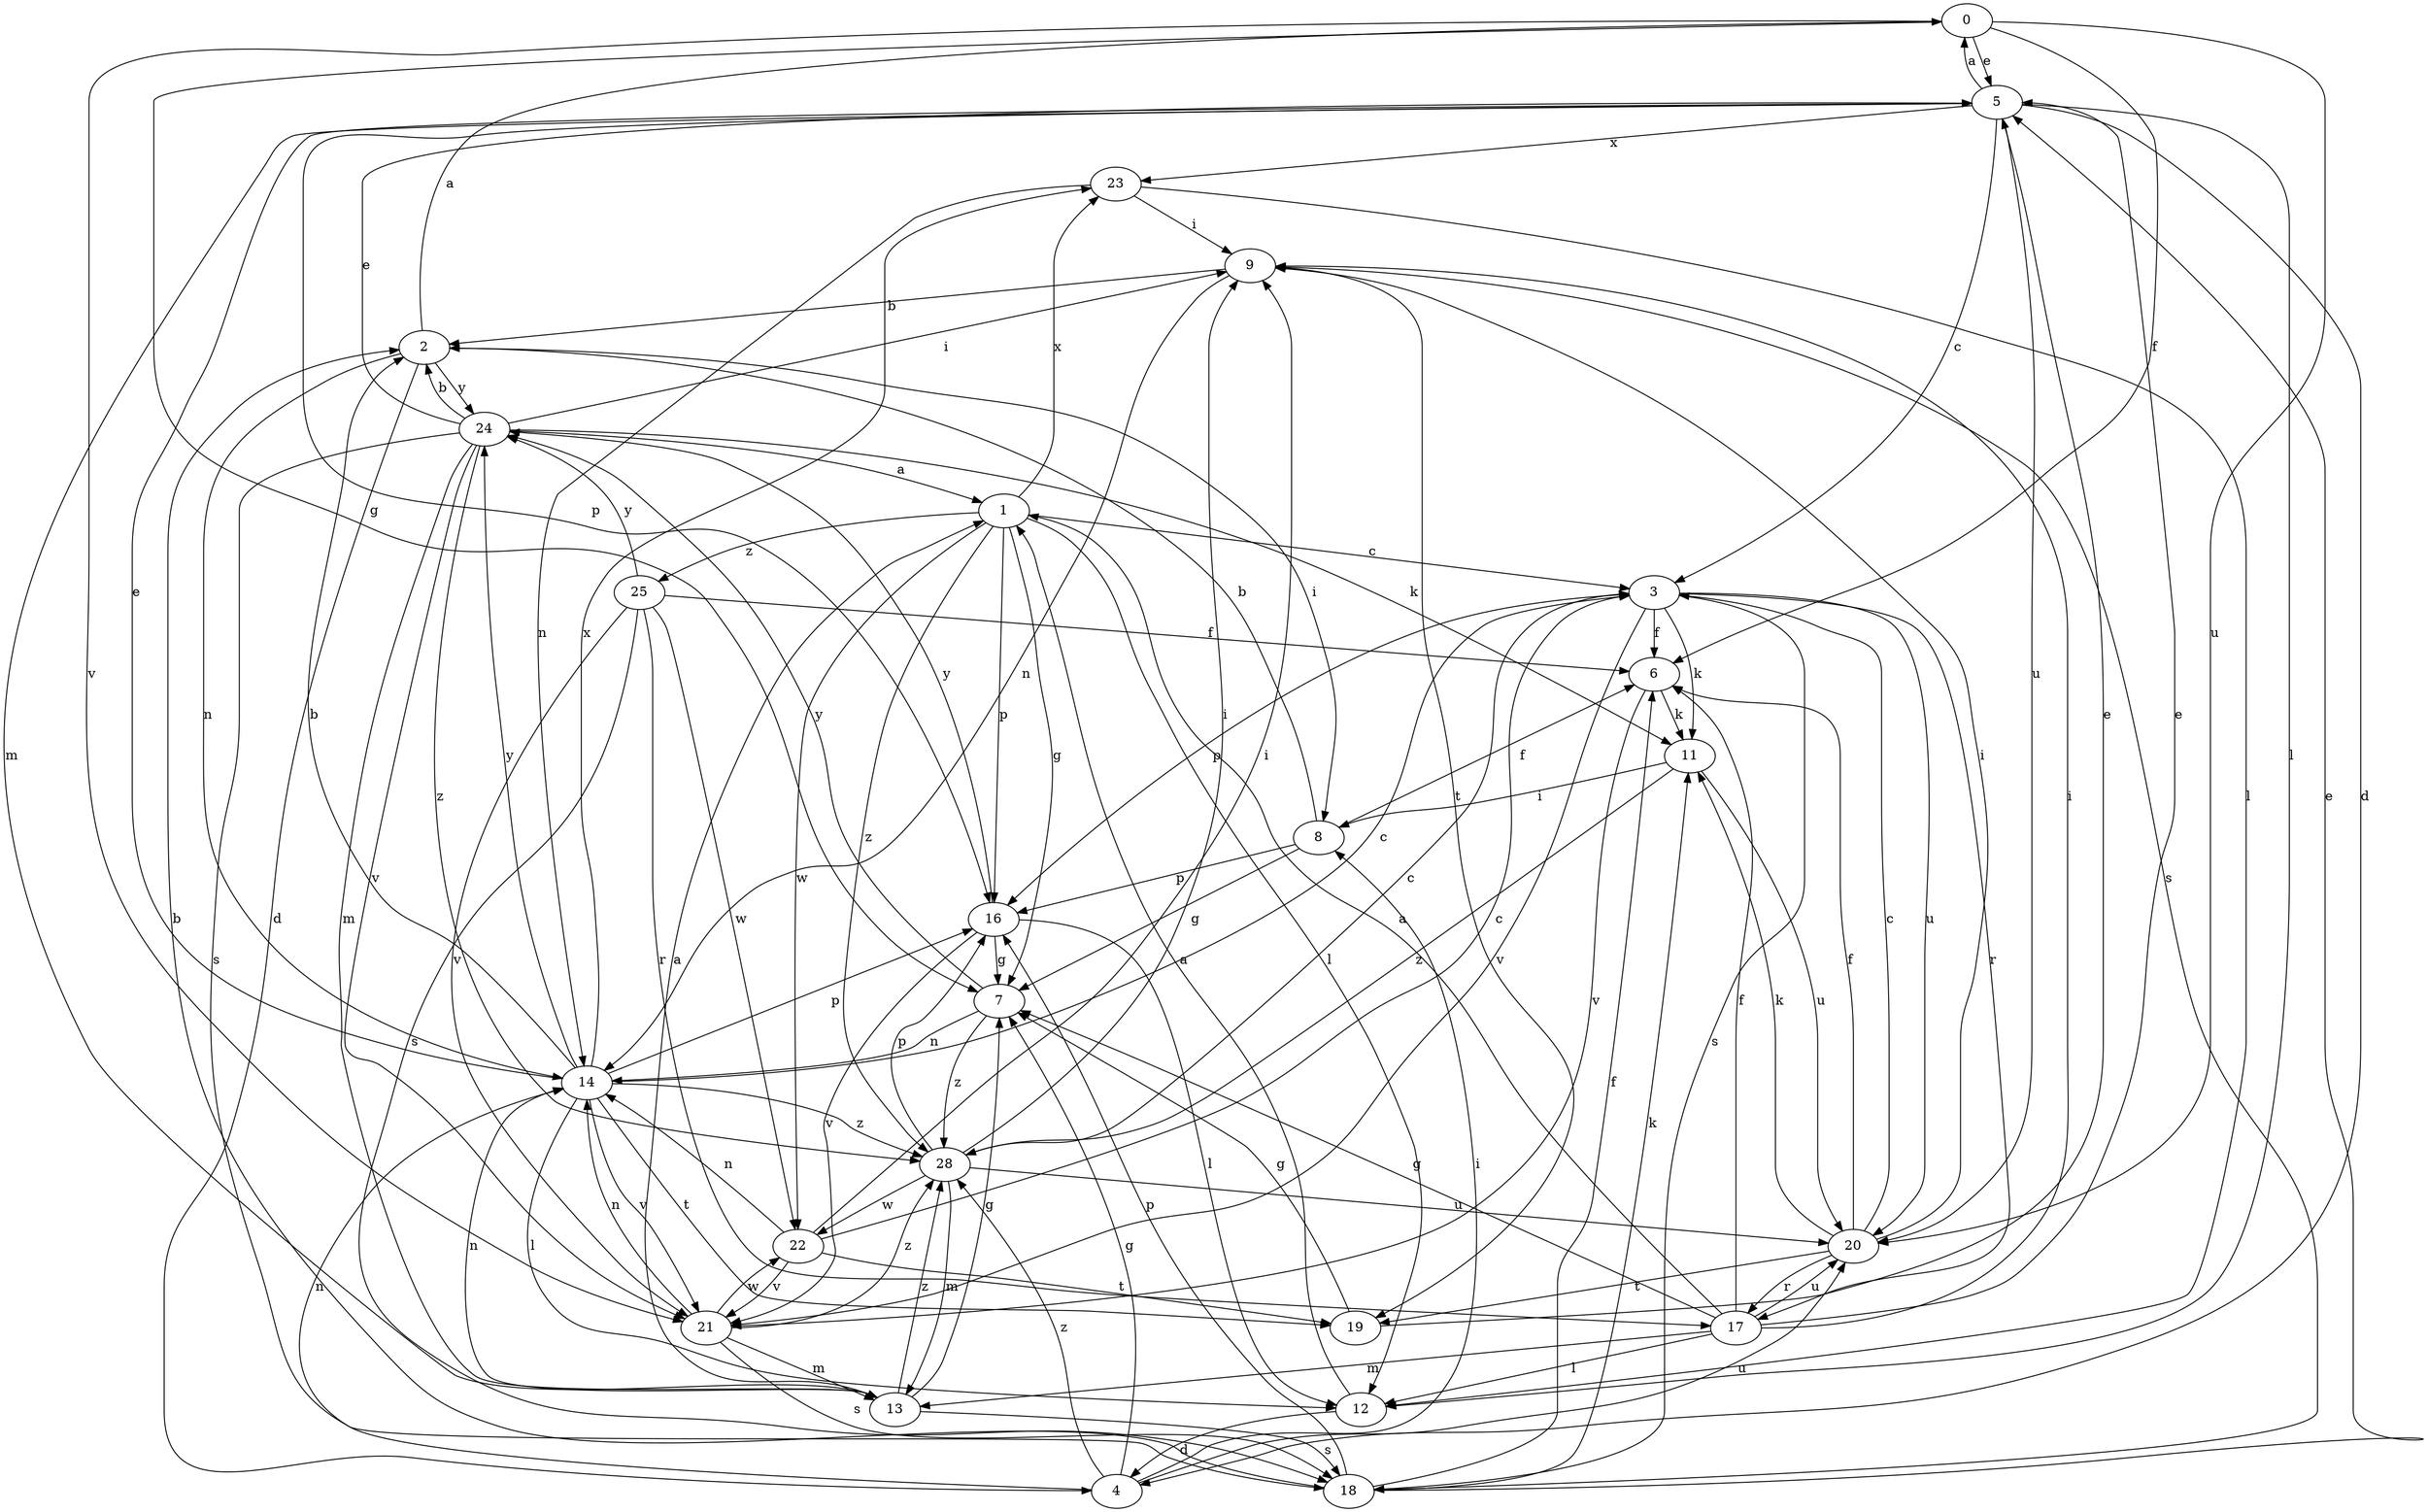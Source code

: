 strict digraph  {
0;
1;
2;
3;
4;
5;
6;
7;
8;
9;
11;
12;
13;
14;
16;
17;
18;
19;
20;
21;
22;
23;
24;
25;
28;
0 -> 5  [label=e];
0 -> 6  [label=f];
0 -> 7  [label=g];
0 -> 20  [label=u];
0 -> 21  [label=v];
1 -> 3  [label=c];
1 -> 7  [label=g];
1 -> 12  [label=l];
1 -> 16  [label=p];
1 -> 22  [label=w];
1 -> 23  [label=x];
1 -> 25  [label=z];
1 -> 28  [label=z];
2 -> 0  [label=a];
2 -> 4  [label=d];
2 -> 8  [label=i];
2 -> 14  [label=n];
2 -> 24  [label=y];
3 -> 6  [label=f];
3 -> 11  [label=k];
3 -> 16  [label=p];
3 -> 17  [label=r];
3 -> 18  [label=s];
3 -> 20  [label=u];
3 -> 21  [label=v];
4 -> 7  [label=g];
4 -> 8  [label=i];
4 -> 14  [label=n];
4 -> 20  [label=u];
4 -> 28  [label=z];
5 -> 0  [label=a];
5 -> 3  [label=c];
5 -> 4  [label=d];
5 -> 12  [label=l];
5 -> 13  [label=m];
5 -> 16  [label=p];
5 -> 20  [label=u];
5 -> 23  [label=x];
6 -> 11  [label=k];
6 -> 21  [label=v];
7 -> 14  [label=n];
7 -> 24  [label=y];
7 -> 28  [label=z];
8 -> 2  [label=b];
8 -> 6  [label=f];
8 -> 7  [label=g];
8 -> 16  [label=p];
9 -> 2  [label=b];
9 -> 14  [label=n];
9 -> 18  [label=s];
9 -> 19  [label=t];
11 -> 8  [label=i];
11 -> 20  [label=u];
11 -> 28  [label=z];
12 -> 1  [label=a];
12 -> 4  [label=d];
13 -> 1  [label=a];
13 -> 7  [label=g];
13 -> 14  [label=n];
13 -> 18  [label=s];
13 -> 28  [label=z];
14 -> 2  [label=b];
14 -> 3  [label=c];
14 -> 5  [label=e];
14 -> 12  [label=l];
14 -> 16  [label=p];
14 -> 19  [label=t];
14 -> 21  [label=v];
14 -> 23  [label=x];
14 -> 24  [label=y];
14 -> 28  [label=z];
16 -> 7  [label=g];
16 -> 12  [label=l];
16 -> 21  [label=v];
16 -> 24  [label=y];
17 -> 1  [label=a];
17 -> 5  [label=e];
17 -> 6  [label=f];
17 -> 7  [label=g];
17 -> 9  [label=i];
17 -> 12  [label=l];
17 -> 13  [label=m];
17 -> 20  [label=u];
18 -> 2  [label=b];
18 -> 5  [label=e];
18 -> 6  [label=f];
18 -> 11  [label=k];
18 -> 16  [label=p];
19 -> 5  [label=e];
19 -> 7  [label=g];
20 -> 3  [label=c];
20 -> 6  [label=f];
20 -> 9  [label=i];
20 -> 11  [label=k];
20 -> 17  [label=r];
20 -> 19  [label=t];
21 -> 13  [label=m];
21 -> 14  [label=n];
21 -> 18  [label=s];
21 -> 22  [label=w];
21 -> 28  [label=z];
22 -> 3  [label=c];
22 -> 9  [label=i];
22 -> 14  [label=n];
22 -> 19  [label=t];
22 -> 21  [label=v];
23 -> 9  [label=i];
23 -> 12  [label=l];
23 -> 14  [label=n];
24 -> 1  [label=a];
24 -> 2  [label=b];
24 -> 5  [label=e];
24 -> 9  [label=i];
24 -> 11  [label=k];
24 -> 13  [label=m];
24 -> 18  [label=s];
24 -> 21  [label=v];
24 -> 28  [label=z];
25 -> 6  [label=f];
25 -> 17  [label=r];
25 -> 18  [label=s];
25 -> 21  [label=v];
25 -> 22  [label=w];
25 -> 24  [label=y];
28 -> 3  [label=c];
28 -> 9  [label=i];
28 -> 13  [label=m];
28 -> 16  [label=p];
28 -> 20  [label=u];
28 -> 22  [label=w];
}
